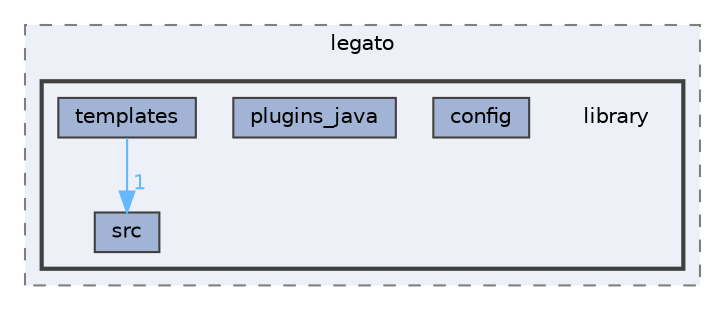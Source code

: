 digraph "C:/microchip/harmony3/gfx/middleware/legato/library"
{
 // INTERACTIVE_SVG=YES
 // LATEX_PDF_SIZE
  bgcolor="transparent";
  edge [fontname=Helvetica,fontsize=10,labelfontname=Helvetica,labelfontsize=10];
  node [fontname=Helvetica,fontsize=10,shape=box,height=0.2,width=0.4];
  compound=true
  subgraph clusterdir_9cf0f24d1989eb4385e7a9dc62e972e5 {
    graph [ bgcolor="#edf0f7", pencolor="grey50", label="legato", fontname=Helvetica,fontsize=10 style="filled,dashed", URL="dir_9cf0f24d1989eb4385e7a9dc62e972e5.html",tooltip=""]
  subgraph clusterdir_e4a29d7a346fd77a9e794f22f754dab6 {
    graph [ bgcolor="#edf0f7", pencolor="grey25", label="", fontname=Helvetica,fontsize=10 style="filled,bold", URL="dir_e4a29d7a346fd77a9e794f22f754dab6.html",tooltip=""]
    dir_e4a29d7a346fd77a9e794f22f754dab6 [shape=plaintext, label="library"];
  dir_c09ac67e0940ba308781e2d3a97972a7 [label="config", fillcolor="#a2b4d6", color="grey25", style="filled", URL="dir_c09ac67e0940ba308781e2d3a97972a7.html",tooltip=""];
  dir_d7f7e60f4d97d69aaba63d8f2b76ed7f [label="plugins_java", fillcolor="#a2b4d6", color="grey25", style="filled", URL="dir_d7f7e60f4d97d69aaba63d8f2b76ed7f.html",tooltip=""];
  dir_adde1508f32a4a310fdcd2f341a8443f [label="src", fillcolor="#a2b4d6", color="grey25", style="filled", URL="dir_adde1508f32a4a310fdcd2f341a8443f.html",tooltip=""];
  dir_0953c38ed338548d562490147e6a16dc [label="templates", fillcolor="#a2b4d6", color="grey25", style="filled", URL="dir_0953c38ed338548d562490147e6a16dc.html",tooltip=""];
  }
  }
  dir_0953c38ed338548d562490147e6a16dc->dir_adde1508f32a4a310fdcd2f341a8443f [headlabel="1", labeldistance=1.5 headhref="dir_000117_000097.html" color="steelblue1" fontcolor="steelblue1"];
}
